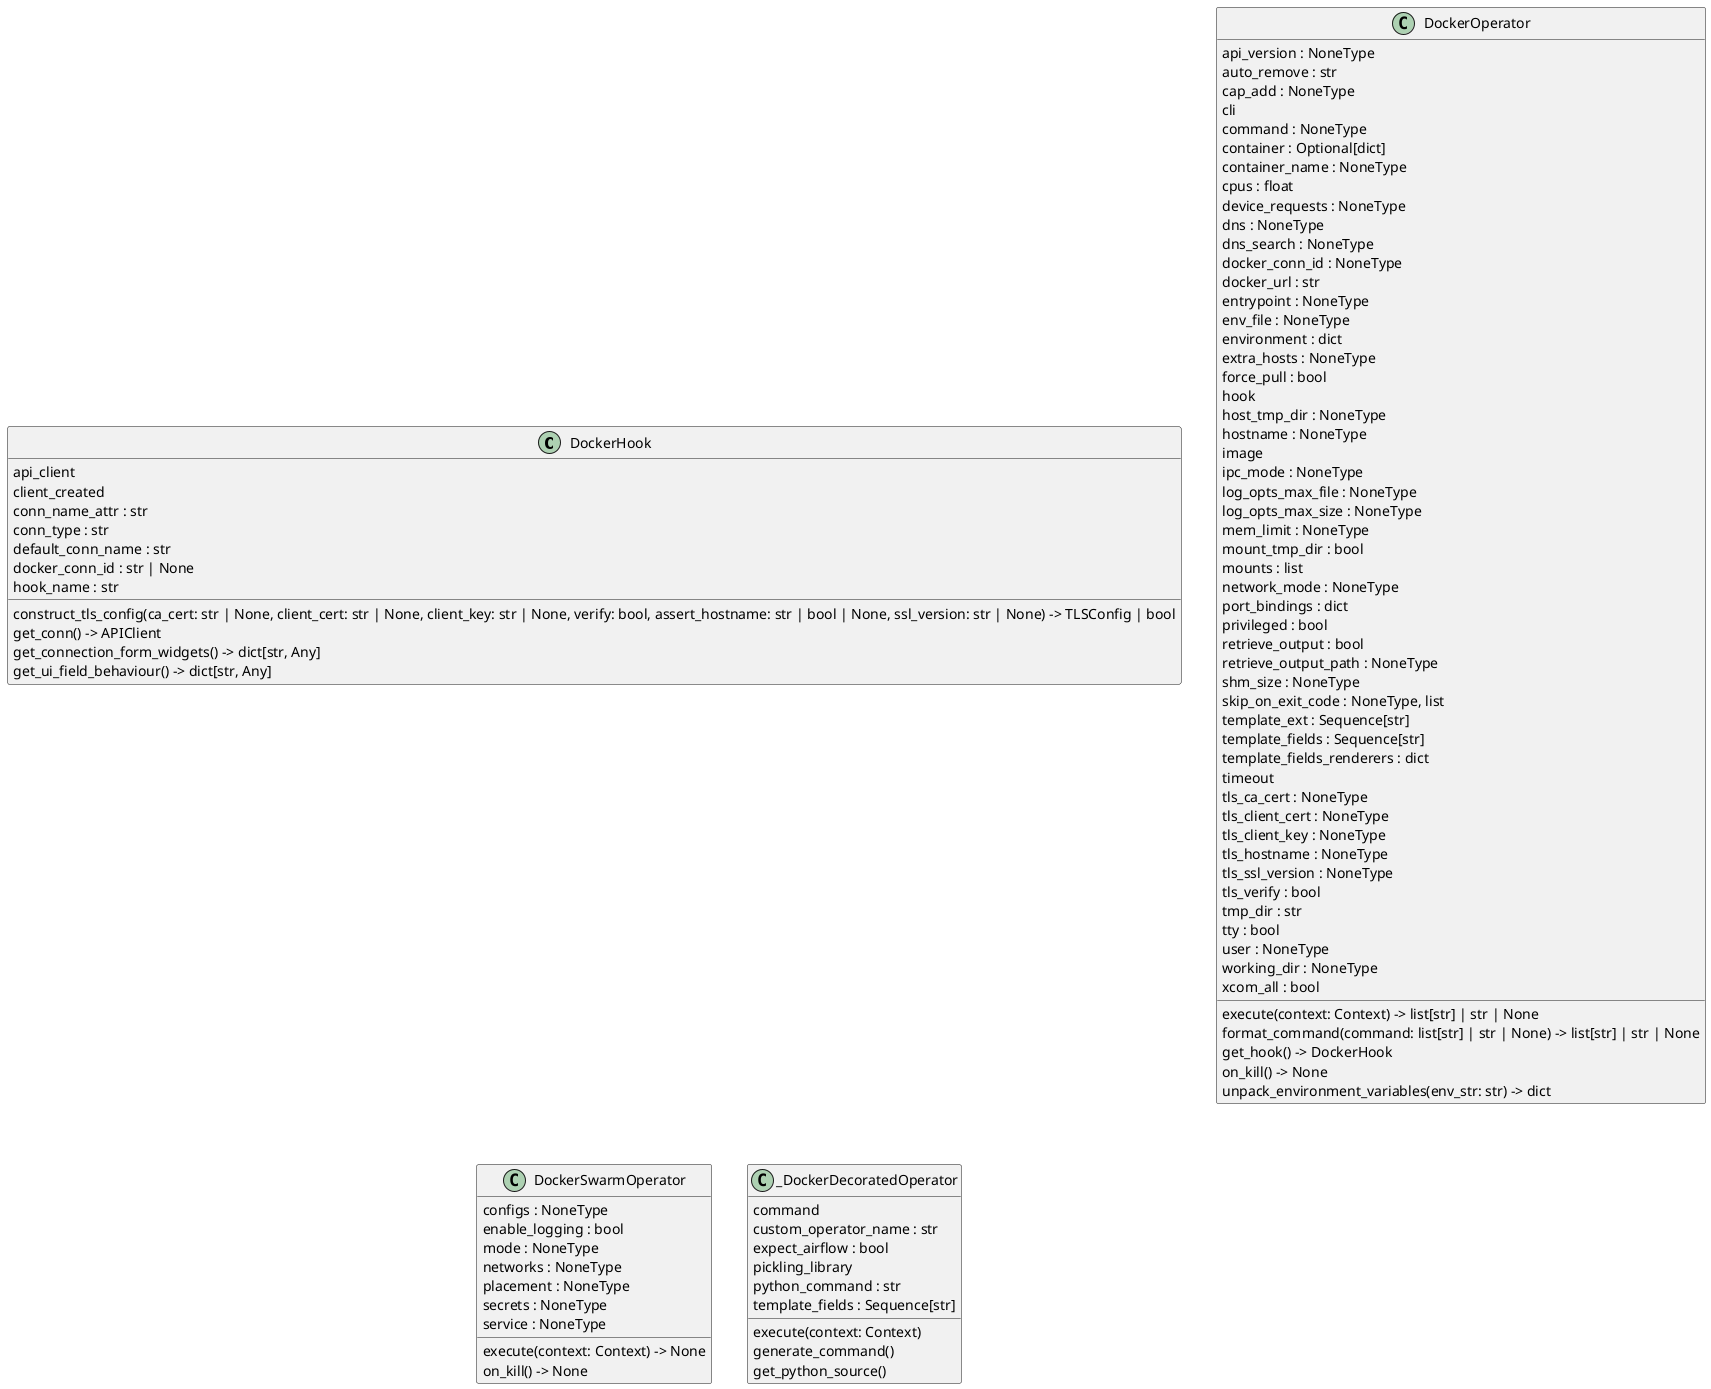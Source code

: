 @startuml classes
set namespaceSeparator none
class "DockerHook" as docker.hooks.docker.DockerHook {
  api_client
  client_created
  conn_name_attr : str
  conn_type : str
  default_conn_name : str
  docker_conn_id : str | None
  hook_name : str
  construct_tls_config(ca_cert: str | None, client_cert: str | None, client_key: str | None, verify: bool, assert_hostname: str | bool | None, ssl_version: str | None) -> TLSConfig | bool
  get_conn() -> APIClient
  get_connection_form_widgets() -> dict[str, Any]
  get_ui_field_behaviour() -> dict[str, Any]
}
class "DockerOperator" as docker.operators.docker.DockerOperator {
  api_version : NoneType
  auto_remove : str
  cap_add : NoneType
  cli
  command : NoneType
  container : Optional[dict]
  container_name : NoneType
  cpus : float
  device_requests : NoneType
  dns : NoneType
  dns_search : NoneType
  docker_conn_id : NoneType
  docker_url : str
  entrypoint : NoneType
  env_file : NoneType
  environment : dict
  extra_hosts : NoneType
  force_pull : bool
  hook
  host_tmp_dir : NoneType
  hostname : NoneType
  image
  ipc_mode : NoneType
  log_opts_max_file : NoneType
  log_opts_max_size : NoneType
  mem_limit : NoneType
  mount_tmp_dir : bool
  mounts : list
  network_mode : NoneType
  port_bindings : dict
  privileged : bool
  retrieve_output : bool
  retrieve_output_path : NoneType
  shm_size : NoneType
  skip_on_exit_code : NoneType, list
  template_ext : Sequence[str]
  template_fields : Sequence[str]
  template_fields_renderers : dict
  timeout
  tls_ca_cert : NoneType
  tls_client_cert : NoneType
  tls_client_key : NoneType
  tls_hostname : NoneType
  tls_ssl_version : NoneType
  tls_verify : bool
  tmp_dir : str
  tty : bool
  user : NoneType
  working_dir : NoneType
  xcom_all : bool
  execute(context: Context) -> list[str] | str | None
  format_command(command: list[str] | str | None) -> list[str] | str | None
  get_hook() -> DockerHook
  on_kill() -> None
  unpack_environment_variables(env_str: str) -> dict
}
class "DockerSwarmOperator" as docker.operators.docker_swarm.DockerSwarmOperator {
  configs : NoneType
  enable_logging : bool
  mode : NoneType
  networks : NoneType
  placement : NoneType
  secrets : NoneType
  service : NoneType
  execute(context: Context) -> None
  on_kill() -> None
}
class "_DockerDecoratedOperator" as docker.decorators.docker._DockerDecoratedOperator {
  command
  custom_operator_name : str
  expect_airflow : bool
  pickling_library
  python_command : str
  template_fields : Sequence[str]
  execute(context: Context)
  generate_command()
  get_python_source()
}
@enduml

